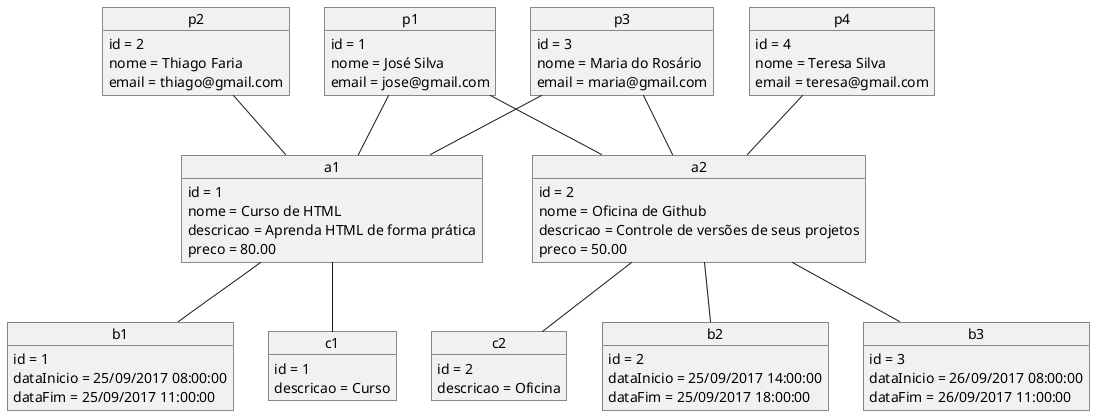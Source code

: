 @startuml
'https://plantuml.com/object-diagram

object a1 {
	id = 1
    nome = Curso de HTML
    descricao = Aprenda HTML de forma prática
    preco = 80.00
}

object a2 {
	id = 2
    nome = Oficina de Github
    descricao = Controle de versões de seus projetos
    preco = 50.00
}

object c1 {
	id = 1
	descricao = Curso
}

object c2 {
	id = 2
	descricao = Oficina
}

object p1 {
	id = 1
	nome = José Silva
	email = jose@gmail.com
}

object p2 {
	id = 2
	nome = Thiago Faria
	email = thiago@gmail.com
}

object p3 {
	id = 3
	nome = Maria do Rosário
	email = maria@gmail.com
}

object p4 {
	id = 4
	nome = Teresa Silva
	email = teresa@gmail.com
}

object b1 {
	id = 1
	dataInicio = 25/09/2017 08:00:00
	dataFim = 25/09/2017 11:00:00
}

object b2 {
	id = 2
	dataInicio = 25/09/2017 14:00:00
	dataFim = 25/09/2017 18:00:00
}

object b3 {
	id = 3
	dataInicio = 26/09/2017 08:00:00
	dataFim = 26/09/2017 11:00:00
}

a1 -- c1
a1 -- b1
a2 -- c2
a2 -- b2
a2 -- b3
p1 -- a1
p1 -- a2
p2 -- a1
p3 -- a1
p3 -- a2
p4 -- a2

@enduml
